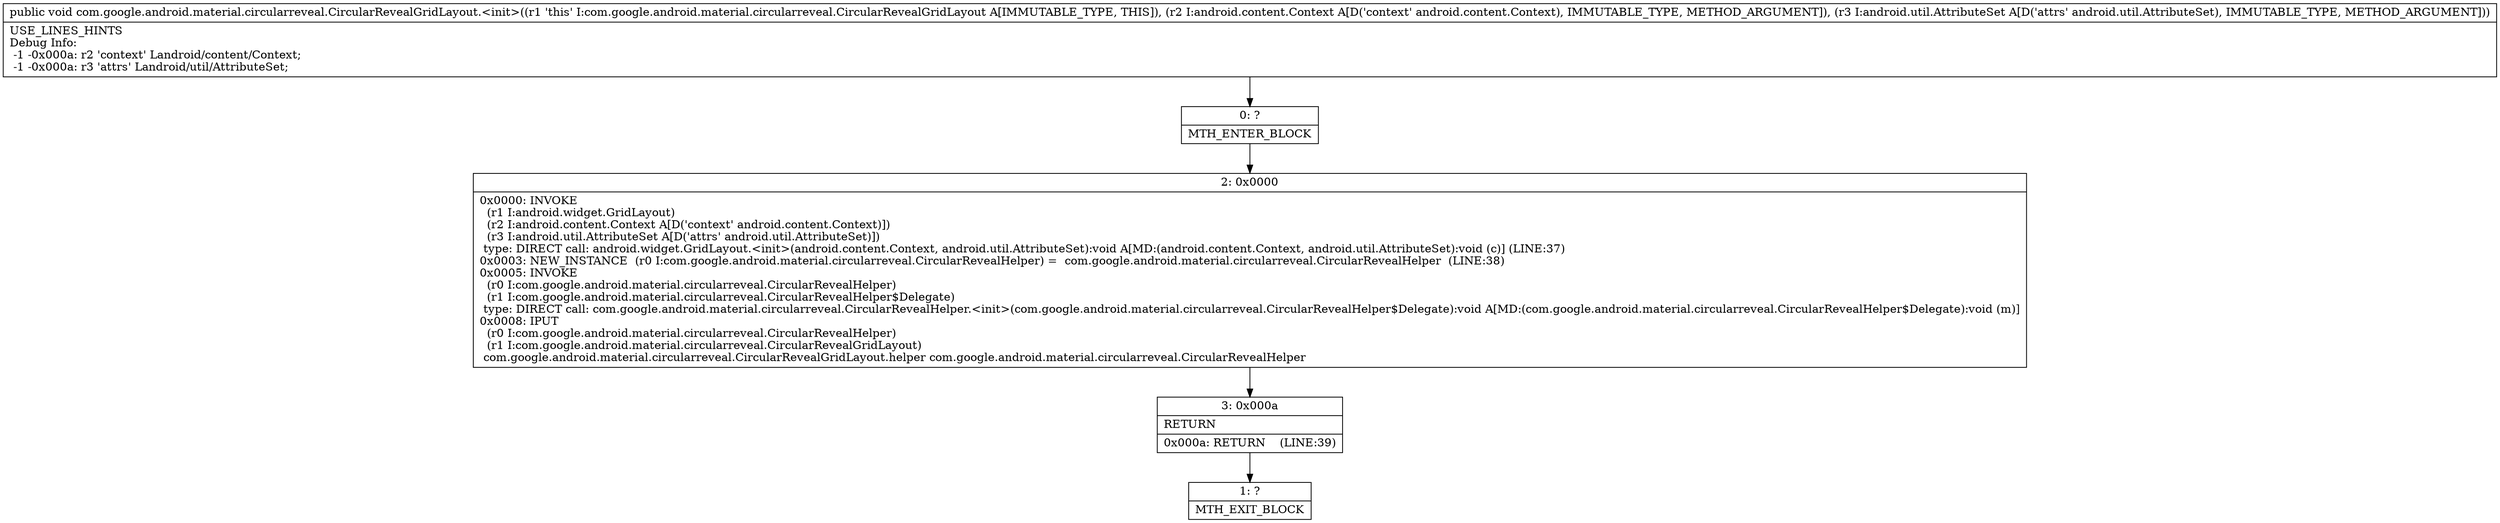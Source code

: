 digraph "CFG forcom.google.android.material.circularreveal.CircularRevealGridLayout.\<init\>(Landroid\/content\/Context;Landroid\/util\/AttributeSet;)V" {
Node_0 [shape=record,label="{0\:\ ?|MTH_ENTER_BLOCK\l}"];
Node_2 [shape=record,label="{2\:\ 0x0000|0x0000: INVOKE  \l  (r1 I:android.widget.GridLayout)\l  (r2 I:android.content.Context A[D('context' android.content.Context)])\l  (r3 I:android.util.AttributeSet A[D('attrs' android.util.AttributeSet)])\l type: DIRECT call: android.widget.GridLayout.\<init\>(android.content.Context, android.util.AttributeSet):void A[MD:(android.content.Context, android.util.AttributeSet):void (c)] (LINE:37)\l0x0003: NEW_INSTANCE  (r0 I:com.google.android.material.circularreveal.CircularRevealHelper) =  com.google.android.material.circularreveal.CircularRevealHelper  (LINE:38)\l0x0005: INVOKE  \l  (r0 I:com.google.android.material.circularreveal.CircularRevealHelper)\l  (r1 I:com.google.android.material.circularreveal.CircularRevealHelper$Delegate)\l type: DIRECT call: com.google.android.material.circularreveal.CircularRevealHelper.\<init\>(com.google.android.material.circularreveal.CircularRevealHelper$Delegate):void A[MD:(com.google.android.material.circularreveal.CircularRevealHelper$Delegate):void (m)]\l0x0008: IPUT  \l  (r0 I:com.google.android.material.circularreveal.CircularRevealHelper)\l  (r1 I:com.google.android.material.circularreveal.CircularRevealGridLayout)\l com.google.android.material.circularreveal.CircularRevealGridLayout.helper com.google.android.material.circularreveal.CircularRevealHelper \l}"];
Node_3 [shape=record,label="{3\:\ 0x000a|RETURN\l|0x000a: RETURN    (LINE:39)\l}"];
Node_1 [shape=record,label="{1\:\ ?|MTH_EXIT_BLOCK\l}"];
MethodNode[shape=record,label="{public void com.google.android.material.circularreveal.CircularRevealGridLayout.\<init\>((r1 'this' I:com.google.android.material.circularreveal.CircularRevealGridLayout A[IMMUTABLE_TYPE, THIS]), (r2 I:android.content.Context A[D('context' android.content.Context), IMMUTABLE_TYPE, METHOD_ARGUMENT]), (r3 I:android.util.AttributeSet A[D('attrs' android.util.AttributeSet), IMMUTABLE_TYPE, METHOD_ARGUMENT]))  | USE_LINES_HINTS\lDebug Info:\l  \-1 \-0x000a: r2 'context' Landroid\/content\/Context;\l  \-1 \-0x000a: r3 'attrs' Landroid\/util\/AttributeSet;\l}"];
MethodNode -> Node_0;Node_0 -> Node_2;
Node_2 -> Node_3;
Node_3 -> Node_1;
}

